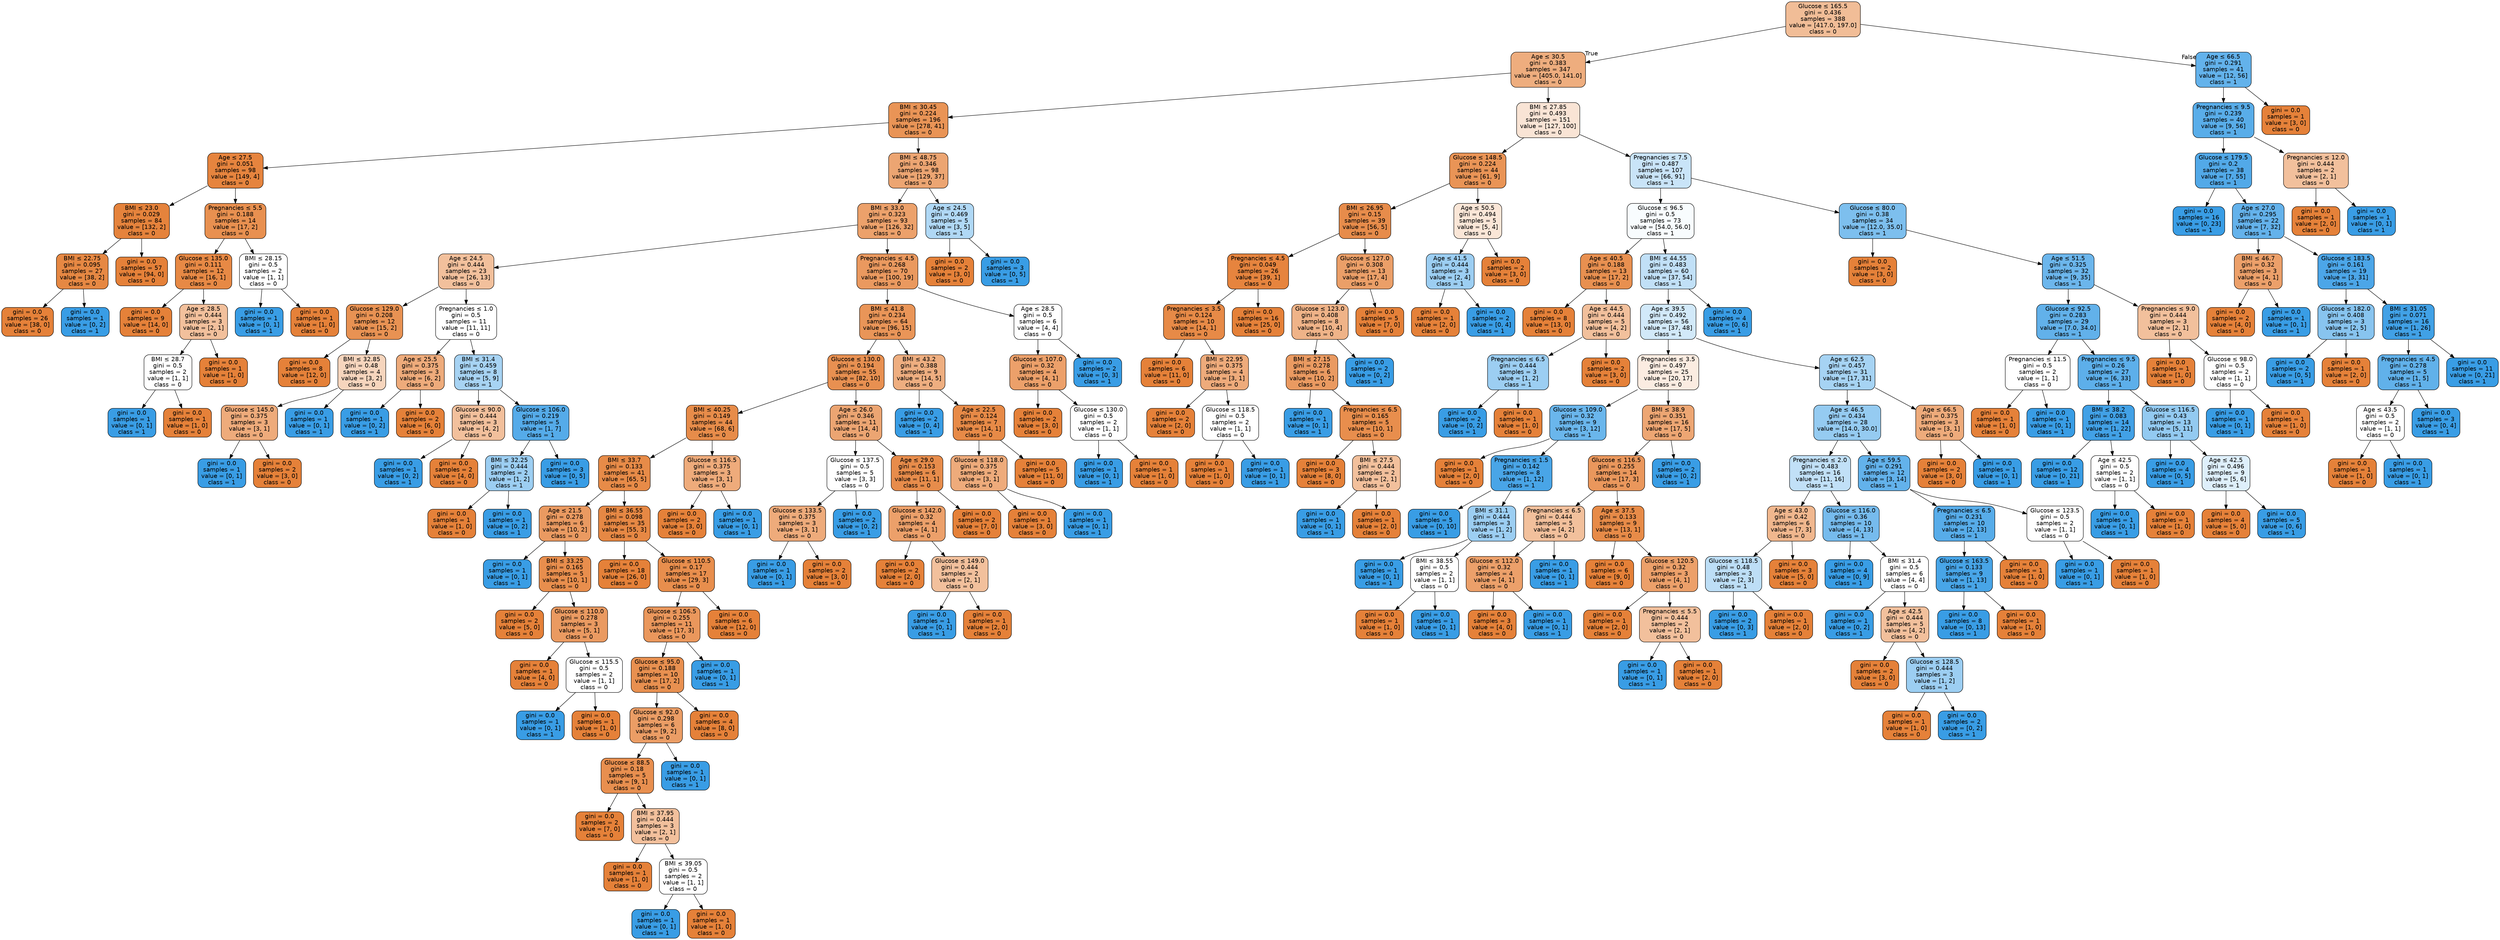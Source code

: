 digraph Tree {
node [shape=box, style="filled, rounded", color="black", fontname="helvetica"] ;
edge [fontname="helvetica"] ;
0 [label=<Glucose &le; 165.5<br/>gini = 0.436<br/>samples = 388<br/>value = [417.0, 197.0]<br/>class = 0>, fillcolor="#f1bd97"] ;
1 [label=<Age &le; 30.5<br/>gini = 0.383<br/>samples = 347<br/>value = [405.0, 141.0]<br/>class = 0>, fillcolor="#eead7e"] ;
0 -> 1 [labeldistance=2.5, labelangle=45, headlabel="True"] ;
2 [label=<BMI &le; 30.45<br/>gini = 0.224<br/>samples = 196<br/>value = [278, 41]<br/>class = 0>, fillcolor="#e99456"] ;
1 -> 2 ;
3 [label=<Age &le; 27.5<br/>gini = 0.051<br/>samples = 98<br/>value = [149, 4]<br/>class = 0>, fillcolor="#e6843e"] ;
2 -> 3 ;
4 [label=<BMI &le; 23.0<br/>gini = 0.029<br/>samples = 84<br/>value = [132, 2]<br/>class = 0>, fillcolor="#e5833c"] ;
3 -> 4 ;
5 [label=<BMI &le; 22.75<br/>gini = 0.095<br/>samples = 27<br/>value = [38, 2]<br/>class = 0>, fillcolor="#e68843"] ;
4 -> 5 ;
6 [label=<gini = 0.0<br/>samples = 26<br/>value = [38, 0]<br/>class = 0>, fillcolor="#e58139"] ;
5 -> 6 ;
7 [label=<gini = 0.0<br/>samples = 1<br/>value = [0, 2]<br/>class = 1>, fillcolor="#399de5"] ;
5 -> 7 ;
8 [label=<gini = 0.0<br/>samples = 57<br/>value = [94, 0]<br/>class = 0>, fillcolor="#e58139"] ;
4 -> 8 ;
9 [label=<Pregnancies &le; 5.5<br/>gini = 0.188<br/>samples = 14<br/>value = [17, 2]<br/>class = 0>, fillcolor="#e89050"] ;
3 -> 9 ;
10 [label=<Glucose &le; 135.0<br/>gini = 0.111<br/>samples = 12<br/>value = [16, 1]<br/>class = 0>, fillcolor="#e78945"] ;
9 -> 10 ;
11 [label=<gini = 0.0<br/>samples = 9<br/>value = [14, 0]<br/>class = 0>, fillcolor="#e58139"] ;
10 -> 11 ;
12 [label=<Age &le; 28.5<br/>gini = 0.444<br/>samples = 3<br/>value = [2, 1]<br/>class = 0>, fillcolor="#f2c09c"] ;
10 -> 12 ;
13 [label=<BMI &le; 28.7<br/>gini = 0.5<br/>samples = 2<br/>value = [1, 1]<br/>class = 0>, fillcolor="#ffffff"] ;
12 -> 13 ;
14 [label=<gini = 0.0<br/>samples = 1<br/>value = [0, 1]<br/>class = 1>, fillcolor="#399de5"] ;
13 -> 14 ;
15 [label=<gini = 0.0<br/>samples = 1<br/>value = [1, 0]<br/>class = 0>, fillcolor="#e58139"] ;
13 -> 15 ;
16 [label=<gini = 0.0<br/>samples = 1<br/>value = [1, 0]<br/>class = 0>, fillcolor="#e58139"] ;
12 -> 16 ;
17 [label=<BMI &le; 28.15<br/>gini = 0.5<br/>samples = 2<br/>value = [1, 1]<br/>class = 0>, fillcolor="#ffffff"] ;
9 -> 17 ;
18 [label=<gini = 0.0<br/>samples = 1<br/>value = [0, 1]<br/>class = 1>, fillcolor="#399de5"] ;
17 -> 18 ;
19 [label=<gini = 0.0<br/>samples = 1<br/>value = [1, 0]<br/>class = 0>, fillcolor="#e58139"] ;
17 -> 19 ;
20 [label=<BMI &le; 48.75<br/>gini = 0.346<br/>samples = 98<br/>value = [129, 37]<br/>class = 0>, fillcolor="#eca572"] ;
2 -> 20 ;
21 [label=<BMI &le; 33.0<br/>gini = 0.323<br/>samples = 93<br/>value = [126, 32]<br/>class = 0>, fillcolor="#eca16b"] ;
20 -> 21 ;
22 [label=<Age &le; 24.5<br/>gini = 0.444<br/>samples = 23<br/>value = [26, 13]<br/>class = 0>, fillcolor="#f2c09c"] ;
21 -> 22 ;
23 [label=<Glucose &le; 129.0<br/>gini = 0.208<br/>samples = 12<br/>value = [15, 2]<br/>class = 0>, fillcolor="#e89253"] ;
22 -> 23 ;
24 [label=<gini = 0.0<br/>samples = 8<br/>value = [12, 0]<br/>class = 0>, fillcolor="#e58139"] ;
23 -> 24 ;
25 [label=<BMI &le; 32.85<br/>gini = 0.48<br/>samples = 4<br/>value = [3, 2]<br/>class = 0>, fillcolor="#f6d5bd"] ;
23 -> 25 ;
26 [label=<Glucose &le; 145.0<br/>gini = 0.375<br/>samples = 3<br/>value = [3, 1]<br/>class = 0>, fillcolor="#eeab7b"] ;
25 -> 26 ;
27 [label=<gini = 0.0<br/>samples = 1<br/>value = [0, 1]<br/>class = 1>, fillcolor="#399de5"] ;
26 -> 27 ;
28 [label=<gini = 0.0<br/>samples = 2<br/>value = [3, 0]<br/>class = 0>, fillcolor="#e58139"] ;
26 -> 28 ;
29 [label=<gini = 0.0<br/>samples = 1<br/>value = [0, 1]<br/>class = 1>, fillcolor="#399de5"] ;
25 -> 29 ;
30 [label=<Pregnancies &le; 1.0<br/>gini = 0.5<br/>samples = 11<br/>value = [11, 11]<br/>class = 0>, fillcolor="#ffffff"] ;
22 -> 30 ;
31 [label=<Age &le; 25.5<br/>gini = 0.375<br/>samples = 3<br/>value = [6, 2]<br/>class = 0>, fillcolor="#eeab7b"] ;
30 -> 31 ;
32 [label=<gini = 0.0<br/>samples = 1<br/>value = [0, 2]<br/>class = 1>, fillcolor="#399de5"] ;
31 -> 32 ;
33 [label=<gini = 0.0<br/>samples = 2<br/>value = [6, 0]<br/>class = 0>, fillcolor="#e58139"] ;
31 -> 33 ;
34 [label=<BMI &le; 31.4<br/>gini = 0.459<br/>samples = 8<br/>value = [5, 9]<br/>class = 1>, fillcolor="#a7d3f3"] ;
30 -> 34 ;
35 [label=<Glucose &le; 90.0<br/>gini = 0.444<br/>samples = 3<br/>value = [4, 2]<br/>class = 0>, fillcolor="#f2c09c"] ;
34 -> 35 ;
36 [label=<gini = 0.0<br/>samples = 1<br/>value = [0, 2]<br/>class = 1>, fillcolor="#399de5"] ;
35 -> 36 ;
37 [label=<gini = 0.0<br/>samples = 2<br/>value = [4, 0]<br/>class = 0>, fillcolor="#e58139"] ;
35 -> 37 ;
38 [label=<Glucose &le; 106.0<br/>gini = 0.219<br/>samples = 5<br/>value = [1, 7]<br/>class = 1>, fillcolor="#55abe9"] ;
34 -> 38 ;
39 [label=<BMI &le; 32.25<br/>gini = 0.444<br/>samples = 2<br/>value = [1, 2]<br/>class = 1>, fillcolor="#9ccef2"] ;
38 -> 39 ;
40 [label=<gini = 0.0<br/>samples = 1<br/>value = [1, 0]<br/>class = 0>, fillcolor="#e58139"] ;
39 -> 40 ;
41 [label=<gini = 0.0<br/>samples = 1<br/>value = [0, 2]<br/>class = 1>, fillcolor="#399de5"] ;
39 -> 41 ;
42 [label=<gini = 0.0<br/>samples = 3<br/>value = [0, 5]<br/>class = 1>, fillcolor="#399de5"] ;
38 -> 42 ;
43 [label=<Pregnancies &le; 4.5<br/>gini = 0.268<br/>samples = 70<br/>value = [100, 19]<br/>class = 0>, fillcolor="#ea995f"] ;
21 -> 43 ;
44 [label=<BMI &le; 41.8<br/>gini = 0.234<br/>samples = 64<br/>value = [96, 15]<br/>class = 0>, fillcolor="#e99558"] ;
43 -> 44 ;
45 [label=<Glucose &le; 130.0<br/>gini = 0.194<br/>samples = 55<br/>value = [82, 10]<br/>class = 0>, fillcolor="#e89051"] ;
44 -> 45 ;
46 [label=<BMI &le; 40.25<br/>gini = 0.149<br/>samples = 44<br/>value = [68, 6]<br/>class = 0>, fillcolor="#e78c4a"] ;
45 -> 46 ;
47 [label=<BMI &le; 33.7<br/>gini = 0.133<br/>samples = 41<br/>value = [65, 5]<br/>class = 0>, fillcolor="#e78b48"] ;
46 -> 47 ;
48 [label=<Age &le; 21.5<br/>gini = 0.278<br/>samples = 6<br/>value = [10, 2]<br/>class = 0>, fillcolor="#ea9a61"] ;
47 -> 48 ;
49 [label=<gini = 0.0<br/>samples = 1<br/>value = [0, 1]<br/>class = 1>, fillcolor="#399de5"] ;
48 -> 49 ;
50 [label=<BMI &le; 33.25<br/>gini = 0.165<br/>samples = 5<br/>value = [10, 1]<br/>class = 0>, fillcolor="#e88e4d"] ;
48 -> 50 ;
51 [label=<gini = 0.0<br/>samples = 2<br/>value = [5, 0]<br/>class = 0>, fillcolor="#e58139"] ;
50 -> 51 ;
52 [label=<Glucose &le; 110.0<br/>gini = 0.278<br/>samples = 3<br/>value = [5, 1]<br/>class = 0>, fillcolor="#ea9a61"] ;
50 -> 52 ;
53 [label=<gini = 0.0<br/>samples = 1<br/>value = [4, 0]<br/>class = 0>, fillcolor="#e58139"] ;
52 -> 53 ;
54 [label=<Glucose &le; 115.5<br/>gini = 0.5<br/>samples = 2<br/>value = [1, 1]<br/>class = 0>, fillcolor="#ffffff"] ;
52 -> 54 ;
55 [label=<gini = 0.0<br/>samples = 1<br/>value = [0, 1]<br/>class = 1>, fillcolor="#399de5"] ;
54 -> 55 ;
56 [label=<gini = 0.0<br/>samples = 1<br/>value = [1, 0]<br/>class = 0>, fillcolor="#e58139"] ;
54 -> 56 ;
57 [label=<BMI &le; 36.55<br/>gini = 0.098<br/>samples = 35<br/>value = [55, 3]<br/>class = 0>, fillcolor="#e68844"] ;
47 -> 57 ;
58 [label=<gini = 0.0<br/>samples = 18<br/>value = [26, 0]<br/>class = 0>, fillcolor="#e58139"] ;
57 -> 58 ;
59 [label=<Glucose &le; 110.5<br/>gini = 0.17<br/>samples = 17<br/>value = [29, 3]<br/>class = 0>, fillcolor="#e88e4d"] ;
57 -> 59 ;
60 [label=<Glucose &le; 106.5<br/>gini = 0.255<br/>samples = 11<br/>value = [17, 3]<br/>class = 0>, fillcolor="#ea975c"] ;
59 -> 60 ;
61 [label=<Glucose &le; 95.0<br/>gini = 0.188<br/>samples = 10<br/>value = [17, 2]<br/>class = 0>, fillcolor="#e89050"] ;
60 -> 61 ;
62 [label=<Glucose &le; 92.0<br/>gini = 0.298<br/>samples = 6<br/>value = [9, 2]<br/>class = 0>, fillcolor="#eb9d65"] ;
61 -> 62 ;
63 [label=<Glucose &le; 88.5<br/>gini = 0.18<br/>samples = 5<br/>value = [9, 1]<br/>class = 0>, fillcolor="#e88f4f"] ;
62 -> 63 ;
64 [label=<gini = 0.0<br/>samples = 2<br/>value = [7, 0]<br/>class = 0>, fillcolor="#e58139"] ;
63 -> 64 ;
65 [label=<BMI &le; 37.95<br/>gini = 0.444<br/>samples = 3<br/>value = [2, 1]<br/>class = 0>, fillcolor="#f2c09c"] ;
63 -> 65 ;
66 [label=<gini = 0.0<br/>samples = 1<br/>value = [1, 0]<br/>class = 0>, fillcolor="#e58139"] ;
65 -> 66 ;
67 [label=<BMI &le; 39.05<br/>gini = 0.5<br/>samples = 2<br/>value = [1, 1]<br/>class = 0>, fillcolor="#ffffff"] ;
65 -> 67 ;
68 [label=<gini = 0.0<br/>samples = 1<br/>value = [0, 1]<br/>class = 1>, fillcolor="#399de5"] ;
67 -> 68 ;
69 [label=<gini = 0.0<br/>samples = 1<br/>value = [1, 0]<br/>class = 0>, fillcolor="#e58139"] ;
67 -> 69 ;
70 [label=<gini = 0.0<br/>samples = 1<br/>value = [0, 1]<br/>class = 1>, fillcolor="#399de5"] ;
62 -> 70 ;
71 [label=<gini = 0.0<br/>samples = 4<br/>value = [8, 0]<br/>class = 0>, fillcolor="#e58139"] ;
61 -> 71 ;
72 [label=<gini = 0.0<br/>samples = 1<br/>value = [0, 1]<br/>class = 1>, fillcolor="#399de5"] ;
60 -> 72 ;
73 [label=<gini = 0.0<br/>samples = 6<br/>value = [12, 0]<br/>class = 0>, fillcolor="#e58139"] ;
59 -> 73 ;
74 [label=<Glucose &le; 116.5<br/>gini = 0.375<br/>samples = 3<br/>value = [3, 1]<br/>class = 0>, fillcolor="#eeab7b"] ;
46 -> 74 ;
75 [label=<gini = 0.0<br/>samples = 2<br/>value = [3, 0]<br/>class = 0>, fillcolor="#e58139"] ;
74 -> 75 ;
76 [label=<gini = 0.0<br/>samples = 1<br/>value = [0, 1]<br/>class = 1>, fillcolor="#399de5"] ;
74 -> 76 ;
77 [label=<Age &le; 26.0<br/>gini = 0.346<br/>samples = 11<br/>value = [14, 4]<br/>class = 0>, fillcolor="#eca572"] ;
45 -> 77 ;
78 [label=<Glucose &le; 137.5<br/>gini = 0.5<br/>samples = 5<br/>value = [3, 3]<br/>class = 0>, fillcolor="#ffffff"] ;
77 -> 78 ;
79 [label=<Glucose &le; 133.5<br/>gini = 0.375<br/>samples = 3<br/>value = [3, 1]<br/>class = 0>, fillcolor="#eeab7b"] ;
78 -> 79 ;
80 [label=<gini = 0.0<br/>samples = 1<br/>value = [0, 1]<br/>class = 1>, fillcolor="#399de5"] ;
79 -> 80 ;
81 [label=<gini = 0.0<br/>samples = 2<br/>value = [3, 0]<br/>class = 0>, fillcolor="#e58139"] ;
79 -> 81 ;
82 [label=<gini = 0.0<br/>samples = 2<br/>value = [0, 2]<br/>class = 1>, fillcolor="#399de5"] ;
78 -> 82 ;
83 [label=<Age &le; 29.0<br/>gini = 0.153<br/>samples = 6<br/>value = [11, 1]<br/>class = 0>, fillcolor="#e78c4b"] ;
77 -> 83 ;
84 [label=<Glucose &le; 142.0<br/>gini = 0.32<br/>samples = 4<br/>value = [4, 1]<br/>class = 0>, fillcolor="#eca06a"] ;
83 -> 84 ;
85 [label=<gini = 0.0<br/>samples = 2<br/>value = [2, 0]<br/>class = 0>, fillcolor="#e58139"] ;
84 -> 85 ;
86 [label=<Glucose &le; 149.0<br/>gini = 0.444<br/>samples = 2<br/>value = [2, 1]<br/>class = 0>, fillcolor="#f2c09c"] ;
84 -> 86 ;
87 [label=<gini = 0.0<br/>samples = 1<br/>value = [0, 1]<br/>class = 1>, fillcolor="#399de5"] ;
86 -> 87 ;
88 [label=<gini = 0.0<br/>samples = 1<br/>value = [2, 0]<br/>class = 0>, fillcolor="#e58139"] ;
86 -> 88 ;
89 [label=<gini = 0.0<br/>samples = 2<br/>value = [7, 0]<br/>class = 0>, fillcolor="#e58139"] ;
83 -> 89 ;
90 [label=<BMI &le; 43.2<br/>gini = 0.388<br/>samples = 9<br/>value = [14, 5]<br/>class = 0>, fillcolor="#eeae80"] ;
44 -> 90 ;
91 [label=<gini = 0.0<br/>samples = 2<br/>value = [0, 4]<br/>class = 1>, fillcolor="#399de5"] ;
90 -> 91 ;
92 [label=<Age &le; 22.5<br/>gini = 0.124<br/>samples = 7<br/>value = [14, 1]<br/>class = 0>, fillcolor="#e78a47"] ;
90 -> 92 ;
93 [label=<Glucose &le; 118.0<br/>gini = 0.375<br/>samples = 2<br/>value = [3, 1]<br/>class = 0>, fillcolor="#eeab7b"] ;
92 -> 93 ;
94 [label=<gini = 0.0<br/>samples = 1<br/>value = [3, 0]<br/>class = 0>, fillcolor="#e58139"] ;
93 -> 94 ;
95 [label=<gini = 0.0<br/>samples = 1<br/>value = [0, 1]<br/>class = 1>, fillcolor="#399de5"] ;
93 -> 95 ;
96 [label=<gini = 0.0<br/>samples = 5<br/>value = [11, 0]<br/>class = 0>, fillcolor="#e58139"] ;
92 -> 96 ;
97 [label=<Age &le; 28.5<br/>gini = 0.5<br/>samples = 6<br/>value = [4, 4]<br/>class = 0>, fillcolor="#ffffff"] ;
43 -> 97 ;
98 [label=<Glucose &le; 107.0<br/>gini = 0.32<br/>samples = 4<br/>value = [4, 1]<br/>class = 0>, fillcolor="#eca06a"] ;
97 -> 98 ;
99 [label=<gini = 0.0<br/>samples = 2<br/>value = [3, 0]<br/>class = 0>, fillcolor="#e58139"] ;
98 -> 99 ;
100 [label=<Glucose &le; 130.0<br/>gini = 0.5<br/>samples = 2<br/>value = [1, 1]<br/>class = 0>, fillcolor="#ffffff"] ;
98 -> 100 ;
101 [label=<gini = 0.0<br/>samples = 1<br/>value = [0, 1]<br/>class = 1>, fillcolor="#399de5"] ;
100 -> 101 ;
102 [label=<gini = 0.0<br/>samples = 1<br/>value = [1, 0]<br/>class = 0>, fillcolor="#e58139"] ;
100 -> 102 ;
103 [label=<gini = 0.0<br/>samples = 2<br/>value = [0, 3]<br/>class = 1>, fillcolor="#399de5"] ;
97 -> 103 ;
104 [label=<Age &le; 24.5<br/>gini = 0.469<br/>samples = 5<br/>value = [3, 5]<br/>class = 1>, fillcolor="#b0d8f5"] ;
20 -> 104 ;
105 [label=<gini = 0.0<br/>samples = 2<br/>value = [3, 0]<br/>class = 0>, fillcolor="#e58139"] ;
104 -> 105 ;
106 [label=<gini = 0.0<br/>samples = 3<br/>value = [0, 5]<br/>class = 1>, fillcolor="#399de5"] ;
104 -> 106 ;
107 [label=<BMI &le; 27.85<br/>gini = 0.493<br/>samples = 151<br/>value = [127, 100]<br/>class = 0>, fillcolor="#f9e4d5"] ;
1 -> 107 ;
108 [label=<Glucose &le; 148.5<br/>gini = 0.224<br/>samples = 44<br/>value = [61, 9]<br/>class = 0>, fillcolor="#e99456"] ;
107 -> 108 ;
109 [label=<BMI &le; 26.95<br/>gini = 0.15<br/>samples = 39<br/>value = [56, 5]<br/>class = 0>, fillcolor="#e78c4b"] ;
108 -> 109 ;
110 [label=<Pregnancies &le; 4.5<br/>gini = 0.049<br/>samples = 26<br/>value = [39, 1]<br/>class = 0>, fillcolor="#e6843e"] ;
109 -> 110 ;
111 [label=<Pregnancies &le; 3.5<br/>gini = 0.124<br/>samples = 10<br/>value = [14, 1]<br/>class = 0>, fillcolor="#e78a47"] ;
110 -> 111 ;
112 [label=<gini = 0.0<br/>samples = 6<br/>value = [11, 0]<br/>class = 0>, fillcolor="#e58139"] ;
111 -> 112 ;
113 [label=<BMI &le; 22.95<br/>gini = 0.375<br/>samples = 4<br/>value = [3, 1]<br/>class = 0>, fillcolor="#eeab7b"] ;
111 -> 113 ;
114 [label=<gini = 0.0<br/>samples = 2<br/>value = [2, 0]<br/>class = 0>, fillcolor="#e58139"] ;
113 -> 114 ;
115 [label=<Glucose &le; 118.5<br/>gini = 0.5<br/>samples = 2<br/>value = [1, 1]<br/>class = 0>, fillcolor="#ffffff"] ;
113 -> 115 ;
116 [label=<gini = 0.0<br/>samples = 1<br/>value = [1, 0]<br/>class = 0>, fillcolor="#e58139"] ;
115 -> 116 ;
117 [label=<gini = 0.0<br/>samples = 1<br/>value = [0, 1]<br/>class = 1>, fillcolor="#399de5"] ;
115 -> 117 ;
118 [label=<gini = 0.0<br/>samples = 16<br/>value = [25, 0]<br/>class = 0>, fillcolor="#e58139"] ;
110 -> 118 ;
119 [label=<Glucose &le; 127.0<br/>gini = 0.308<br/>samples = 13<br/>value = [17, 4]<br/>class = 0>, fillcolor="#eb9f68"] ;
109 -> 119 ;
120 [label=<Glucose &le; 123.0<br/>gini = 0.408<br/>samples = 8<br/>value = [10, 4]<br/>class = 0>, fillcolor="#efb388"] ;
119 -> 120 ;
121 [label=<BMI &le; 27.15<br/>gini = 0.278<br/>samples = 6<br/>value = [10, 2]<br/>class = 0>, fillcolor="#ea9a61"] ;
120 -> 121 ;
122 [label=<gini = 0.0<br/>samples = 1<br/>value = [0, 1]<br/>class = 1>, fillcolor="#399de5"] ;
121 -> 122 ;
123 [label=<Pregnancies &le; 6.5<br/>gini = 0.165<br/>samples = 5<br/>value = [10, 1]<br/>class = 0>, fillcolor="#e88e4d"] ;
121 -> 123 ;
124 [label=<gini = 0.0<br/>samples = 3<br/>value = [8, 0]<br/>class = 0>, fillcolor="#e58139"] ;
123 -> 124 ;
125 [label=<BMI &le; 27.5<br/>gini = 0.444<br/>samples = 2<br/>value = [2, 1]<br/>class = 0>, fillcolor="#f2c09c"] ;
123 -> 125 ;
126 [label=<gini = 0.0<br/>samples = 1<br/>value = [0, 1]<br/>class = 1>, fillcolor="#399de5"] ;
125 -> 126 ;
127 [label=<gini = 0.0<br/>samples = 1<br/>value = [2, 0]<br/>class = 0>, fillcolor="#e58139"] ;
125 -> 127 ;
128 [label=<gini = 0.0<br/>samples = 2<br/>value = [0, 2]<br/>class = 1>, fillcolor="#399de5"] ;
120 -> 128 ;
129 [label=<gini = 0.0<br/>samples = 5<br/>value = [7, 0]<br/>class = 0>, fillcolor="#e58139"] ;
119 -> 129 ;
130 [label=<Age &le; 50.5<br/>gini = 0.494<br/>samples = 5<br/>value = [5, 4]<br/>class = 0>, fillcolor="#fae6d7"] ;
108 -> 130 ;
131 [label=<Age &le; 41.5<br/>gini = 0.444<br/>samples = 3<br/>value = [2, 4]<br/>class = 1>, fillcolor="#9ccef2"] ;
130 -> 131 ;
132 [label=<gini = 0.0<br/>samples = 1<br/>value = [2, 0]<br/>class = 0>, fillcolor="#e58139"] ;
131 -> 132 ;
133 [label=<gini = 0.0<br/>samples = 2<br/>value = [0, 4]<br/>class = 1>, fillcolor="#399de5"] ;
131 -> 133 ;
134 [label=<gini = 0.0<br/>samples = 2<br/>value = [3, 0]<br/>class = 0>, fillcolor="#e58139"] ;
130 -> 134 ;
135 [label=<Pregnancies &le; 7.5<br/>gini = 0.487<br/>samples = 107<br/>value = [66, 91]<br/>class = 1>, fillcolor="#c9e4f8"] ;
107 -> 135 ;
136 [label=<Glucose &le; 96.5<br/>gini = 0.5<br/>samples = 73<br/>value = [54.0, 56.0]<br/>class = 1>, fillcolor="#f8fcfe"] ;
135 -> 136 ;
137 [label=<Age &le; 40.5<br/>gini = 0.188<br/>samples = 13<br/>value = [17, 2]<br/>class = 0>, fillcolor="#e89050"] ;
136 -> 137 ;
138 [label=<gini = 0.0<br/>samples = 8<br/>value = [13, 0]<br/>class = 0>, fillcolor="#e58139"] ;
137 -> 138 ;
139 [label=<Age &le; 44.5<br/>gini = 0.444<br/>samples = 5<br/>value = [4, 2]<br/>class = 0>, fillcolor="#f2c09c"] ;
137 -> 139 ;
140 [label=<Pregnancies &le; 6.5<br/>gini = 0.444<br/>samples = 3<br/>value = [1, 2]<br/>class = 1>, fillcolor="#9ccef2"] ;
139 -> 140 ;
141 [label=<gini = 0.0<br/>samples = 2<br/>value = [0, 2]<br/>class = 1>, fillcolor="#399de5"] ;
140 -> 141 ;
142 [label=<gini = 0.0<br/>samples = 1<br/>value = [1, 0]<br/>class = 0>, fillcolor="#e58139"] ;
140 -> 142 ;
143 [label=<gini = 0.0<br/>samples = 2<br/>value = [3, 0]<br/>class = 0>, fillcolor="#e58139"] ;
139 -> 143 ;
144 [label=<BMI &le; 44.55<br/>gini = 0.483<br/>samples = 60<br/>value = [37, 54]<br/>class = 1>, fillcolor="#c1e0f7"] ;
136 -> 144 ;
145 [label=<Age &le; 39.5<br/>gini = 0.492<br/>samples = 56<br/>value = [37, 48]<br/>class = 1>, fillcolor="#d2e9f9"] ;
144 -> 145 ;
146 [label=<Pregnancies &le; 3.5<br/>gini = 0.497<br/>samples = 25<br/>value = [20, 17]<br/>class = 0>, fillcolor="#fbece1"] ;
145 -> 146 ;
147 [label=<Glucose &le; 109.0<br/>gini = 0.32<br/>samples = 9<br/>value = [3, 12]<br/>class = 1>, fillcolor="#6ab6ec"] ;
146 -> 147 ;
148 [label=<gini = 0.0<br/>samples = 1<br/>value = [2, 0]<br/>class = 0>, fillcolor="#e58139"] ;
147 -> 148 ;
149 [label=<Pregnancies &le; 1.5<br/>gini = 0.142<br/>samples = 8<br/>value = [1, 12]<br/>class = 1>, fillcolor="#49a5e7"] ;
147 -> 149 ;
150 [label=<gini = 0.0<br/>samples = 5<br/>value = [0, 10]<br/>class = 1>, fillcolor="#399de5"] ;
149 -> 150 ;
151 [label=<BMI &le; 31.1<br/>gini = 0.444<br/>samples = 3<br/>value = [1, 2]<br/>class = 1>, fillcolor="#9ccef2"] ;
149 -> 151 ;
152 [label=<gini = 0.0<br/>samples = 1<br/>value = [0, 1]<br/>class = 1>, fillcolor="#399de5"] ;
151 -> 152 ;
153 [label=<BMI &le; 38.55<br/>gini = 0.5<br/>samples = 2<br/>value = [1, 1]<br/>class = 0>, fillcolor="#ffffff"] ;
151 -> 153 ;
154 [label=<gini = 0.0<br/>samples = 1<br/>value = [1, 0]<br/>class = 0>, fillcolor="#e58139"] ;
153 -> 154 ;
155 [label=<gini = 0.0<br/>samples = 1<br/>value = [0, 1]<br/>class = 1>, fillcolor="#399de5"] ;
153 -> 155 ;
156 [label=<BMI &le; 38.9<br/>gini = 0.351<br/>samples = 16<br/>value = [17, 5]<br/>class = 0>, fillcolor="#eda673"] ;
146 -> 156 ;
157 [label=<Glucose &le; 116.5<br/>gini = 0.255<br/>samples = 14<br/>value = [17, 3]<br/>class = 0>, fillcolor="#ea975c"] ;
156 -> 157 ;
158 [label=<Pregnancies &le; 6.5<br/>gini = 0.444<br/>samples = 5<br/>value = [4, 2]<br/>class = 0>, fillcolor="#f2c09c"] ;
157 -> 158 ;
159 [label=<Glucose &le; 112.0<br/>gini = 0.32<br/>samples = 4<br/>value = [4, 1]<br/>class = 0>, fillcolor="#eca06a"] ;
158 -> 159 ;
160 [label=<gini = 0.0<br/>samples = 3<br/>value = [4, 0]<br/>class = 0>, fillcolor="#e58139"] ;
159 -> 160 ;
161 [label=<gini = 0.0<br/>samples = 1<br/>value = [0, 1]<br/>class = 1>, fillcolor="#399de5"] ;
159 -> 161 ;
162 [label=<gini = 0.0<br/>samples = 1<br/>value = [0, 1]<br/>class = 1>, fillcolor="#399de5"] ;
158 -> 162 ;
163 [label=<Age &le; 37.5<br/>gini = 0.133<br/>samples = 9<br/>value = [13, 1]<br/>class = 0>, fillcolor="#e78b48"] ;
157 -> 163 ;
164 [label=<gini = 0.0<br/>samples = 6<br/>value = [9, 0]<br/>class = 0>, fillcolor="#e58139"] ;
163 -> 164 ;
165 [label=<Glucose &le; 120.5<br/>gini = 0.32<br/>samples = 3<br/>value = [4, 1]<br/>class = 0>, fillcolor="#eca06a"] ;
163 -> 165 ;
166 [label=<gini = 0.0<br/>samples = 1<br/>value = [2, 0]<br/>class = 0>, fillcolor="#e58139"] ;
165 -> 166 ;
167 [label=<Pregnancies &le; 5.5<br/>gini = 0.444<br/>samples = 2<br/>value = [2, 1]<br/>class = 0>, fillcolor="#f2c09c"] ;
165 -> 167 ;
168 [label=<gini = 0.0<br/>samples = 1<br/>value = [0, 1]<br/>class = 1>, fillcolor="#399de5"] ;
167 -> 168 ;
169 [label=<gini = 0.0<br/>samples = 1<br/>value = [2, 0]<br/>class = 0>, fillcolor="#e58139"] ;
167 -> 169 ;
170 [label=<gini = 0.0<br/>samples = 2<br/>value = [0, 2]<br/>class = 1>, fillcolor="#399de5"] ;
156 -> 170 ;
171 [label=<Age &le; 62.5<br/>gini = 0.457<br/>samples = 31<br/>value = [17, 31]<br/>class = 1>, fillcolor="#a6d3f3"] ;
145 -> 171 ;
172 [label=<Age &le; 46.5<br/>gini = 0.434<br/>samples = 28<br/>value = [14.0, 30.0]<br/>class = 1>, fillcolor="#95cbf1"] ;
171 -> 172 ;
173 [label=<Pregnancies &le; 2.0<br/>gini = 0.483<br/>samples = 16<br/>value = [11, 16]<br/>class = 1>, fillcolor="#c1e0f7"] ;
172 -> 173 ;
174 [label=<Age &le; 43.0<br/>gini = 0.42<br/>samples = 6<br/>value = [7, 3]<br/>class = 0>, fillcolor="#f0b78e"] ;
173 -> 174 ;
175 [label=<Glucose &le; 118.5<br/>gini = 0.48<br/>samples = 3<br/>value = [2, 3]<br/>class = 1>, fillcolor="#bddef6"] ;
174 -> 175 ;
176 [label=<gini = 0.0<br/>samples = 2<br/>value = [0, 3]<br/>class = 1>, fillcolor="#399de5"] ;
175 -> 176 ;
177 [label=<gini = 0.0<br/>samples = 1<br/>value = [2, 0]<br/>class = 0>, fillcolor="#e58139"] ;
175 -> 177 ;
178 [label=<gini = 0.0<br/>samples = 3<br/>value = [5, 0]<br/>class = 0>, fillcolor="#e58139"] ;
174 -> 178 ;
179 [label=<Glucose &le; 116.0<br/>gini = 0.36<br/>samples = 10<br/>value = [4, 13]<br/>class = 1>, fillcolor="#76bbed"] ;
173 -> 179 ;
180 [label=<gini = 0.0<br/>samples = 4<br/>value = [0, 9]<br/>class = 1>, fillcolor="#399de5"] ;
179 -> 180 ;
181 [label=<BMI &le; 31.4<br/>gini = 0.5<br/>samples = 6<br/>value = [4, 4]<br/>class = 0>, fillcolor="#ffffff"] ;
179 -> 181 ;
182 [label=<gini = 0.0<br/>samples = 1<br/>value = [0, 2]<br/>class = 1>, fillcolor="#399de5"] ;
181 -> 182 ;
183 [label=<Age &le; 42.5<br/>gini = 0.444<br/>samples = 5<br/>value = [4, 2]<br/>class = 0>, fillcolor="#f2c09c"] ;
181 -> 183 ;
184 [label=<gini = 0.0<br/>samples = 2<br/>value = [3, 0]<br/>class = 0>, fillcolor="#e58139"] ;
183 -> 184 ;
185 [label=<Glucose &le; 128.5<br/>gini = 0.444<br/>samples = 3<br/>value = [1, 2]<br/>class = 1>, fillcolor="#9ccef2"] ;
183 -> 185 ;
186 [label=<gini = 0.0<br/>samples = 1<br/>value = [1, 0]<br/>class = 0>, fillcolor="#e58139"] ;
185 -> 186 ;
187 [label=<gini = 0.0<br/>samples = 2<br/>value = [0, 2]<br/>class = 1>, fillcolor="#399de5"] ;
185 -> 187 ;
188 [label=<Age &le; 59.5<br/>gini = 0.291<br/>samples = 12<br/>value = [3, 14]<br/>class = 1>, fillcolor="#63b2eb"] ;
172 -> 188 ;
189 [label=<Pregnancies &le; 6.5<br/>gini = 0.231<br/>samples = 10<br/>value = [2, 13]<br/>class = 1>, fillcolor="#57ace9"] ;
188 -> 189 ;
190 [label=<Glucose &le; 163.5<br/>gini = 0.133<br/>samples = 9<br/>value = [1, 13]<br/>class = 1>, fillcolor="#48a5e7"] ;
189 -> 190 ;
191 [label=<gini = 0.0<br/>samples = 8<br/>value = [0, 13]<br/>class = 1>, fillcolor="#399de5"] ;
190 -> 191 ;
192 [label=<gini = 0.0<br/>samples = 1<br/>value = [1, 0]<br/>class = 0>, fillcolor="#e58139"] ;
190 -> 192 ;
193 [label=<gini = 0.0<br/>samples = 1<br/>value = [1, 0]<br/>class = 0>, fillcolor="#e58139"] ;
189 -> 193 ;
194 [label=<Glucose &le; 123.5<br/>gini = 0.5<br/>samples = 2<br/>value = [1, 1]<br/>class = 0>, fillcolor="#ffffff"] ;
188 -> 194 ;
195 [label=<gini = 0.0<br/>samples = 1<br/>value = [0, 1]<br/>class = 1>, fillcolor="#399de5"] ;
194 -> 195 ;
196 [label=<gini = 0.0<br/>samples = 1<br/>value = [1, 0]<br/>class = 0>, fillcolor="#e58139"] ;
194 -> 196 ;
197 [label=<Age &le; 66.5<br/>gini = 0.375<br/>samples = 3<br/>value = [3, 1]<br/>class = 0>, fillcolor="#eeab7b"] ;
171 -> 197 ;
198 [label=<gini = 0.0<br/>samples = 2<br/>value = [3, 0]<br/>class = 0>, fillcolor="#e58139"] ;
197 -> 198 ;
199 [label=<gini = 0.0<br/>samples = 1<br/>value = [0, 1]<br/>class = 1>, fillcolor="#399de5"] ;
197 -> 199 ;
200 [label=<gini = 0.0<br/>samples = 4<br/>value = [0, 6]<br/>class = 1>, fillcolor="#399de5"] ;
144 -> 200 ;
201 [label=<Glucose &le; 80.0<br/>gini = 0.38<br/>samples = 34<br/>value = [12.0, 35.0]<br/>class = 1>, fillcolor="#7dbfee"] ;
135 -> 201 ;
202 [label=<gini = 0.0<br/>samples = 2<br/>value = [3, 0]<br/>class = 0>, fillcolor="#e58139"] ;
201 -> 202 ;
203 [label=<Age &le; 51.5<br/>gini = 0.325<br/>samples = 32<br/>value = [9, 35]<br/>class = 1>, fillcolor="#6cb6ec"] ;
201 -> 203 ;
204 [label=<Glucose &le; 92.5<br/>gini = 0.283<br/>samples = 29<br/>value = [7.0, 34.0]<br/>class = 1>, fillcolor="#62b1ea"] ;
203 -> 204 ;
205 [label=<Pregnancies &le; 11.5<br/>gini = 0.5<br/>samples = 2<br/>value = [1, 1]<br/>class = 0>, fillcolor="#ffffff"] ;
204 -> 205 ;
206 [label=<gini = 0.0<br/>samples = 1<br/>value = [1, 0]<br/>class = 0>, fillcolor="#e58139"] ;
205 -> 206 ;
207 [label=<gini = 0.0<br/>samples = 1<br/>value = [0, 1]<br/>class = 1>, fillcolor="#399de5"] ;
205 -> 207 ;
208 [label=<Pregnancies &le; 9.5<br/>gini = 0.26<br/>samples = 27<br/>value = [6, 33]<br/>class = 1>, fillcolor="#5dafea"] ;
204 -> 208 ;
209 [label=<BMI &le; 38.2<br/>gini = 0.083<br/>samples = 14<br/>value = [1, 22]<br/>class = 1>, fillcolor="#42a1e6"] ;
208 -> 209 ;
210 [label=<gini = 0.0<br/>samples = 12<br/>value = [0, 21]<br/>class = 1>, fillcolor="#399de5"] ;
209 -> 210 ;
211 [label=<Age &le; 42.5<br/>gini = 0.5<br/>samples = 2<br/>value = [1, 1]<br/>class = 0>, fillcolor="#ffffff"] ;
209 -> 211 ;
212 [label=<gini = 0.0<br/>samples = 1<br/>value = [0, 1]<br/>class = 1>, fillcolor="#399de5"] ;
211 -> 212 ;
213 [label=<gini = 0.0<br/>samples = 1<br/>value = [1, 0]<br/>class = 0>, fillcolor="#e58139"] ;
211 -> 213 ;
214 [label=<Glucose &le; 116.5<br/>gini = 0.43<br/>samples = 13<br/>value = [5, 11]<br/>class = 1>, fillcolor="#93caf1"] ;
208 -> 214 ;
215 [label=<gini = 0.0<br/>samples = 4<br/>value = [0, 5]<br/>class = 1>, fillcolor="#399de5"] ;
214 -> 215 ;
216 [label=<Age &le; 42.5<br/>gini = 0.496<br/>samples = 9<br/>value = [5, 6]<br/>class = 1>, fillcolor="#deeffb"] ;
214 -> 216 ;
217 [label=<gini = 0.0<br/>samples = 4<br/>value = [5, 0]<br/>class = 0>, fillcolor="#e58139"] ;
216 -> 217 ;
218 [label=<gini = 0.0<br/>samples = 5<br/>value = [0, 6]<br/>class = 1>, fillcolor="#399de5"] ;
216 -> 218 ;
219 [label=<Pregnancies &le; 9.0<br/>gini = 0.444<br/>samples = 3<br/>value = [2, 1]<br/>class = 0>, fillcolor="#f2c09c"] ;
203 -> 219 ;
220 [label=<gini = 0.0<br/>samples = 1<br/>value = [1, 0]<br/>class = 0>, fillcolor="#e58139"] ;
219 -> 220 ;
221 [label=<Glucose &le; 98.0<br/>gini = 0.5<br/>samples = 2<br/>value = [1, 1]<br/>class = 0>, fillcolor="#ffffff"] ;
219 -> 221 ;
222 [label=<gini = 0.0<br/>samples = 1<br/>value = [0, 1]<br/>class = 1>, fillcolor="#399de5"] ;
221 -> 222 ;
223 [label=<gini = 0.0<br/>samples = 1<br/>value = [1, 0]<br/>class = 0>, fillcolor="#e58139"] ;
221 -> 223 ;
224 [label=<Age &le; 66.5<br/>gini = 0.291<br/>samples = 41<br/>value = [12, 56]<br/>class = 1>, fillcolor="#63b2eb"] ;
0 -> 224 [labeldistance=2.5, labelangle=-45, headlabel="False"] ;
225 [label=<Pregnancies &le; 9.5<br/>gini = 0.239<br/>samples = 40<br/>value = [9, 56]<br/>class = 1>, fillcolor="#59ade9"] ;
224 -> 225 ;
226 [label=<Glucose &le; 179.5<br/>gini = 0.2<br/>samples = 38<br/>value = [7, 55]<br/>class = 1>, fillcolor="#52a9e8"] ;
225 -> 226 ;
227 [label=<gini = 0.0<br/>samples = 16<br/>value = [0, 23]<br/>class = 1>, fillcolor="#399de5"] ;
226 -> 227 ;
228 [label=<Age &le; 27.0<br/>gini = 0.295<br/>samples = 22<br/>value = [7, 32]<br/>class = 1>, fillcolor="#64b2eb"] ;
226 -> 228 ;
229 [label=<BMI &le; 46.7<br/>gini = 0.32<br/>samples = 3<br/>value = [4, 1]<br/>class = 0>, fillcolor="#eca06a"] ;
228 -> 229 ;
230 [label=<gini = 0.0<br/>samples = 2<br/>value = [4, 0]<br/>class = 0>, fillcolor="#e58139"] ;
229 -> 230 ;
231 [label=<gini = 0.0<br/>samples = 1<br/>value = [0, 1]<br/>class = 1>, fillcolor="#399de5"] ;
229 -> 231 ;
232 [label=<Glucose &le; 183.5<br/>gini = 0.161<br/>samples = 19<br/>value = [3, 31]<br/>class = 1>, fillcolor="#4ca6e8"] ;
228 -> 232 ;
233 [label=<Glucose &le; 182.0<br/>gini = 0.408<br/>samples = 3<br/>value = [2, 5]<br/>class = 1>, fillcolor="#88c4ef"] ;
232 -> 233 ;
234 [label=<gini = 0.0<br/>samples = 2<br/>value = [0, 5]<br/>class = 1>, fillcolor="#399de5"] ;
233 -> 234 ;
235 [label=<gini = 0.0<br/>samples = 1<br/>value = [2, 0]<br/>class = 0>, fillcolor="#e58139"] ;
233 -> 235 ;
236 [label=<BMI &le; 31.05<br/>gini = 0.071<br/>samples = 16<br/>value = [1, 26]<br/>class = 1>, fillcolor="#41a1e6"] ;
232 -> 236 ;
237 [label=<Pregnancies &le; 4.5<br/>gini = 0.278<br/>samples = 5<br/>value = [1, 5]<br/>class = 1>, fillcolor="#61b1ea"] ;
236 -> 237 ;
238 [label=<Age &le; 43.5<br/>gini = 0.5<br/>samples = 2<br/>value = [1, 1]<br/>class = 0>, fillcolor="#ffffff"] ;
237 -> 238 ;
239 [label=<gini = 0.0<br/>samples = 1<br/>value = [1, 0]<br/>class = 0>, fillcolor="#e58139"] ;
238 -> 239 ;
240 [label=<gini = 0.0<br/>samples = 1<br/>value = [0, 1]<br/>class = 1>, fillcolor="#399de5"] ;
238 -> 240 ;
241 [label=<gini = 0.0<br/>samples = 3<br/>value = [0, 4]<br/>class = 1>, fillcolor="#399de5"] ;
237 -> 241 ;
242 [label=<gini = 0.0<br/>samples = 11<br/>value = [0, 21]<br/>class = 1>, fillcolor="#399de5"] ;
236 -> 242 ;
243 [label=<Pregnancies &le; 12.0<br/>gini = 0.444<br/>samples = 2<br/>value = [2, 1]<br/>class = 0>, fillcolor="#f2c09c"] ;
225 -> 243 ;
244 [label=<gini = 0.0<br/>samples = 1<br/>value = [2, 0]<br/>class = 0>, fillcolor="#e58139"] ;
243 -> 244 ;
245 [label=<gini = 0.0<br/>samples = 1<br/>value = [0, 1]<br/>class = 1>, fillcolor="#399de5"] ;
243 -> 245 ;
246 [label=<gini = 0.0<br/>samples = 1<br/>value = [3, 0]<br/>class = 0>, fillcolor="#e58139"] ;
224 -> 246 ;
}